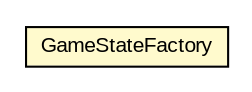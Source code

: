 #!/usr/local/bin/dot
#
# Class diagram 
# Generated by UMLGraph version 5.1 (http://www.umlgraph.org/)
#

digraph G {
	edge [fontname="arial",fontsize=10,labelfontname="arial",labelfontsize=10];
	node [fontname="arial",fontsize=10,shape=plaintext];
	nodesep=0.25;
	ranksep=0.5;
	// Univale.Tcc.RL.Pogamut.Services.GameStateFactory
	c131 [label=<<table title="Univale.Tcc.RL.Pogamut.Services.GameStateFactory" border="0" cellborder="1" cellspacing="0" cellpadding="2" port="p" bgcolor="lemonChiffon" href="./GameStateFactory.html">
		<tr><td><table border="0" cellspacing="0" cellpadding="1">
<tr><td align="center" balign="center"> GameStateFactory </td></tr>
		</table></td></tr>
		</table>>, fontname="arial", fontcolor="black", fontsize=10.0];
}

